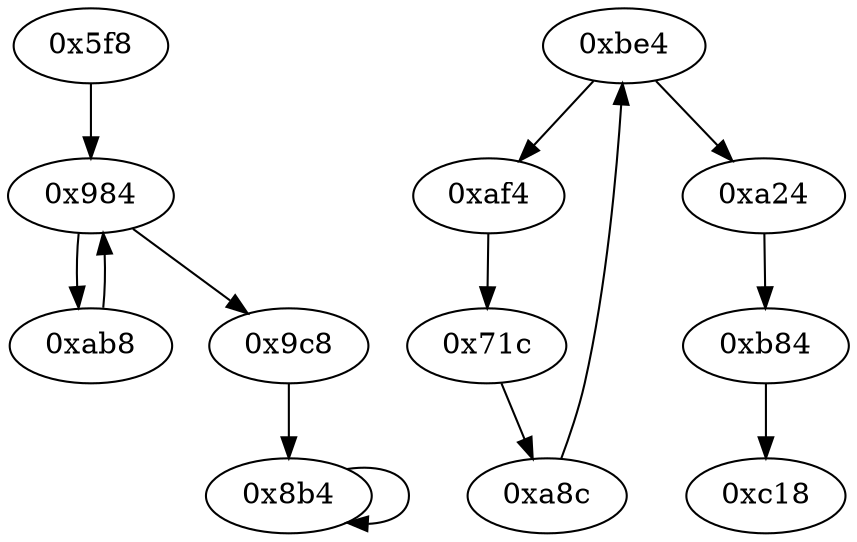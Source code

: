 digraph "" {
	graph ["edge"="{}",
		file="/Users/mark/Documents/deobfus-2019-ccs/ALL-CFG/small-programs/16b-1-1-0-0-dc-2-1-0/1528_recovered.dot",
		"graph"="{u'file': u'/Users/mark/Documents/deobfus-2019-ccs/ALL-CFG/small-programs/16b-1-1-0-0-dc-2-1-0/1528_recovered.dot'}",
		"node"="{u'opcode': u''}"
	];
	"0x984"	 [opcode="[u'ldr', u'str', u'ldr', u'str', u'ldr', u'ldr', u'ldr', u'cmp', u'mov', u'b']"];
	"0xab8"	 [opcode="[u'ldr', u'ldr', u'add', u'str', u'ldr', u'add', u'str', u'mov', u'b']"];
	"0x984" -> "0xab8";
	"0x9c8"	 [opcode="[u'ldr', u'ldr', u'ldr', u'rsb', u'mvn', u'mul', u'mvn', u'ldr', u'orr', u'mov', u'cmn', u'mov', u'ldr', u'cmp', u'mov', u'mov', \
u'mov', u'cmn', u'mov', u'mov', u'teq', u'mov', u'b']"];
	"0x984" -> "0x9c8";
	"0xab8" -> "0x984";
	"0xbe4"	 [opcode="[u'ldr', u'str', u'ldr', u'str', u'ldr', u'ldrb', u'strb', u'ldr', u'ldr', u'ldrb', u'cmp', u'mov', u'b']"];
	"0xaf4"	 [opcode="[u'ldr', u'ldr', u'ldr', u'sub', u'sub', u'add', u'mul', u'mvn', u'ldr', u'orr', u'mov', u'cmn', u'mov', u'ldr', u'cmp', u'mov', \
u'mov', u'mov', u'cmn', u'mov', u'mov', u'teq', u'mov', u'b']"];
	"0xbe4" -> "0xaf4";
	"0xa24"	 [opcode="[u'ldr', u'mov', u'ldr', u'ldr', u'add', u'sub', u'sub', u'mul', u'mov', u'eor', u'and', u'ldr', u'mov', u'ldr', u'cmp', u'mov', \
u'teq', u'ldr', u'ldr', u'mov', u'cmp', u'mov', u'mov', u'cmp', u'mov', u'b']"];
	"0xbe4" -> "0xa24";
	"0x71c"	 [opcode="[u'ldrb', u'ldr', u'mov', u'mov', u'mov', u'rsb', u'sub', u'rsb', u'str', u'ldr', u'add', u'str', u'ldr', u'ldr', u'sub', u'mul', \
u'eor', u'mvn', u'and', u'ldr', u'mov', u'mov', u'ldr', u'ldr', u'cmp', u'mov', u'teq', u'mov', u'mov', u'mov', u'mov', u'cmp', \
u'mov', u'cmp', u'mov', u'b']"];
	"0xa8c"	 [opcode="[u'ldr', u'str', u'ldr', u'str', u'ldr', u'b']"];
	"0x71c" -> "0xa8c";
	"0xb84"	 [opcode="[u'ldr', u'ldr', u'bl', u'ldr', u'ldr', u'ldr', u'sub', u'mul', u'eor', u'and', u'ldr', u'ldr', u'ldr']"];
	"0xc18"	 [opcode="[u'mov', u'sub', u'pop']"];
	"0xb84" -> "0xc18";
	"0x5f8"	 [opcode="[u'push', u'add', u'sub', u'ldr', u'str', u'mvn', u'ldr', u'ldr', u'sub', u'sub', u'add', u'mul', u'mov', u'eor', u'tst', u'ldr', \
u'mov', u'mov', u'strb', u'ldr', u'cmp', u'mov', u'strb', u'ldr', u'ldr', u'ldr', u'ldr', u'str', u'ldr', u'ldr', u'ldr', u'str', \
u'ldr', u'str', u'ldr', u'ldr', u'str', u'ldr', u'str', u'ldr', u'add', u'str', u'ldr', u'add', u'str', u'str', u'str', u'str', \
u'str', u'b']"];
	"0x5f8" -> "0x984";
	"0xaf4" -> "0x71c";
	"0x8b4"	 [opcode="[u'ldr', u'ldr', u'ldr', u'rsb', u'mvn', u'mul', u'eor', u'and', u'ldr', u'ldr', u'ldr', u'b']"];
	"0x8b4" -> "0x8b4";
	"0xa24" -> "0xb84";
	"0x9c8" -> "0x8b4";
	"0xa8c" -> "0xbe4";
}
